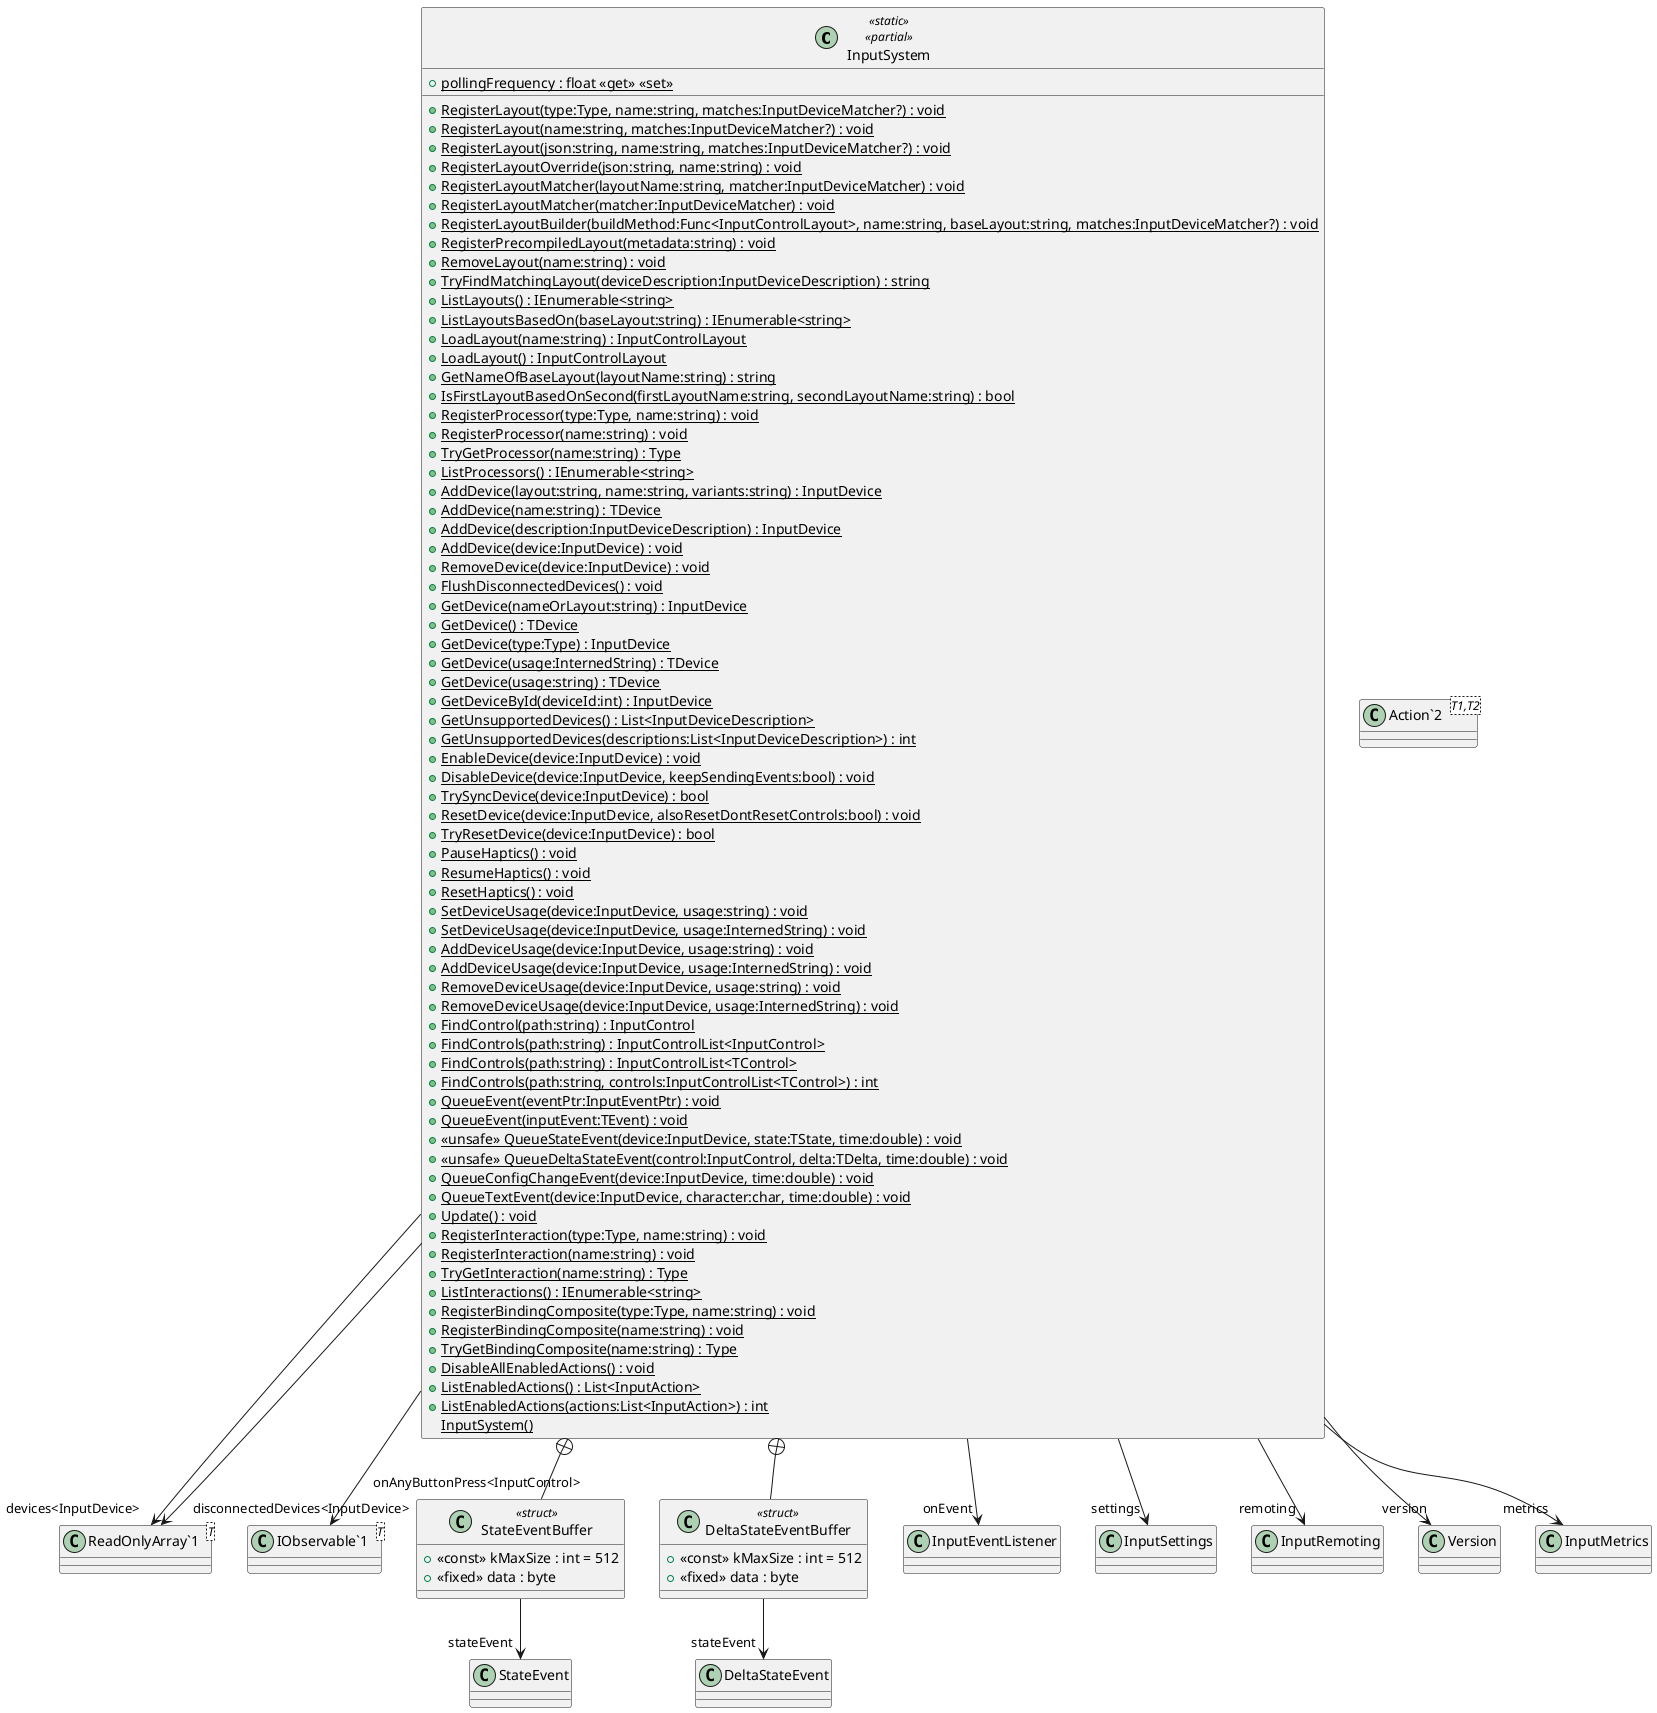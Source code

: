 @startuml
class InputSystem <<static>> <<partial>> {
    + {static} RegisterLayout(type:Type, name:string, matches:InputDeviceMatcher?) : void
    + {static} RegisterLayout(name:string, matches:InputDeviceMatcher?) : void
    + {static} RegisterLayout(json:string, name:string, matches:InputDeviceMatcher?) : void
    + {static} RegisterLayoutOverride(json:string, name:string) : void
    + {static} RegisterLayoutMatcher(layoutName:string, matcher:InputDeviceMatcher) : void
    + {static} RegisterLayoutMatcher(matcher:InputDeviceMatcher) : void
    + {static} RegisterLayoutBuilder(buildMethod:Func<InputControlLayout>, name:string, baseLayout:string, matches:InputDeviceMatcher?) : void
    + {static} RegisterPrecompiledLayout(metadata:string) : void
    + {static} RemoveLayout(name:string) : void
    + {static} TryFindMatchingLayout(deviceDescription:InputDeviceDescription) : string
    + {static} ListLayouts() : IEnumerable<string>
    + {static} ListLayoutsBasedOn(baseLayout:string) : IEnumerable<string>
    + {static} LoadLayout(name:string) : InputControlLayout
    + {static} LoadLayout() : InputControlLayout
    + {static} GetNameOfBaseLayout(layoutName:string) : string
    + {static} IsFirstLayoutBasedOnSecond(firstLayoutName:string, secondLayoutName:string) : bool
    + {static} RegisterProcessor(type:Type, name:string) : void
    + {static} RegisterProcessor(name:string) : void
    + {static} TryGetProcessor(name:string) : Type
    + {static} ListProcessors() : IEnumerable<string>
    + {static} pollingFrequency : float <<get>> <<set>>
    + {static} AddDevice(layout:string, name:string, variants:string) : InputDevice
    + {static} AddDevice(name:string) : TDevice
    + {static} AddDevice(description:InputDeviceDescription) : InputDevice
    + {static} AddDevice(device:InputDevice) : void
    + {static} RemoveDevice(device:InputDevice) : void
    + {static} FlushDisconnectedDevices() : void
    + {static} GetDevice(nameOrLayout:string) : InputDevice
    + {static} GetDevice() : TDevice
    + {static} GetDevice(type:Type) : InputDevice
    + {static} GetDevice(usage:InternedString) : TDevice
    + {static} GetDevice(usage:string) : TDevice
    + {static} GetDeviceById(deviceId:int) : InputDevice
    + {static} GetUnsupportedDevices() : List<InputDeviceDescription>
    + {static} GetUnsupportedDevices(descriptions:List<InputDeviceDescription>) : int
    + {static} EnableDevice(device:InputDevice) : void
    + {static} DisableDevice(device:InputDevice, keepSendingEvents:bool) : void
    + {static} TrySyncDevice(device:InputDevice) : bool
    + {static} ResetDevice(device:InputDevice, alsoResetDontResetControls:bool) : void
    + {static} TryResetDevice(device:InputDevice) : bool
    + {static} PauseHaptics() : void
    + {static} ResumeHaptics() : void
    + {static} ResetHaptics() : void
    + {static} SetDeviceUsage(device:InputDevice, usage:string) : void
    + {static} SetDeviceUsage(device:InputDevice, usage:InternedString) : void
    + {static} AddDeviceUsage(device:InputDevice, usage:string) : void
    + {static} AddDeviceUsage(device:InputDevice, usage:InternedString) : void
    + {static} RemoveDeviceUsage(device:InputDevice, usage:string) : void
    + {static} RemoveDeviceUsage(device:InputDevice, usage:InternedString) : void
    + {static} FindControl(path:string) : InputControl
    + {static} FindControls(path:string) : InputControlList<InputControl>
    + {static} FindControls(path:string) : InputControlList<TControl>
    + {static} FindControls(path:string, controls:InputControlList<TControl>) : int
    + {static} QueueEvent(eventPtr:InputEventPtr) : void
    + {static} QueueEvent(inputEvent:TEvent) : void
    + {static} <<unsafe>> QueueStateEvent(device:InputDevice, state:TState, time:double) : void
    + {static} <<unsafe>> QueueDeltaStateEvent(control:InputControl, delta:TDelta, time:double) : void
    + {static} QueueConfigChangeEvent(device:InputDevice, time:double) : void
    + {static} QueueTextEvent(device:InputDevice, character:char, time:double) : void
    + {static} Update() : void
    + {static} RegisterInteraction(type:Type, name:string) : void
    + {static} RegisterInteraction(name:string) : void
    + {static} TryGetInteraction(name:string) : Type
    + {static} ListInteractions() : IEnumerable<string>
    + {static} RegisterBindingComposite(type:Type, name:string) : void
    + {static} RegisterBindingComposite(name:string) : void
    + {static} TryGetBindingComposite(name:string) : Type
    + {static} DisableAllEnabledActions() : void
    + {static} ListEnabledActions() : List<InputAction>
    + {static} ListEnabledActions(actions:List<InputAction>) : int
    {static} InputSystem()
}
class "Action`2"<T1,T2> {
}
class "ReadOnlyArray`1"<T> {
}
class "IObservable`1"<T> {
}
class StateEventBuffer <<struct>> {
    + <<const>> kMaxSize : int = 512
    + <<fixed>> data : byte
}
class DeltaStateEventBuffer <<struct>> {
    + <<const>> kMaxSize : int = 512
    + <<fixed>> data : byte
}
InputSystem --> "devices<InputDevice>" "ReadOnlyArray`1"
InputSystem --> "disconnectedDevices<InputDevice>" "ReadOnlyArray`1"
InputSystem --> "onEvent" InputEventListener
InputSystem --> "onAnyButtonPress<InputControl>" "IObservable`1"
InputSystem --> "settings" InputSettings
InputSystem --> "remoting" InputRemoting
InputSystem --> "version" Version
InputSystem --> "metrics" InputMetrics
InputSystem +-- StateEventBuffer
StateEventBuffer --> "stateEvent" StateEvent
InputSystem +-- DeltaStateEventBuffer
DeltaStateEventBuffer --> "stateEvent" DeltaStateEvent
@enduml
